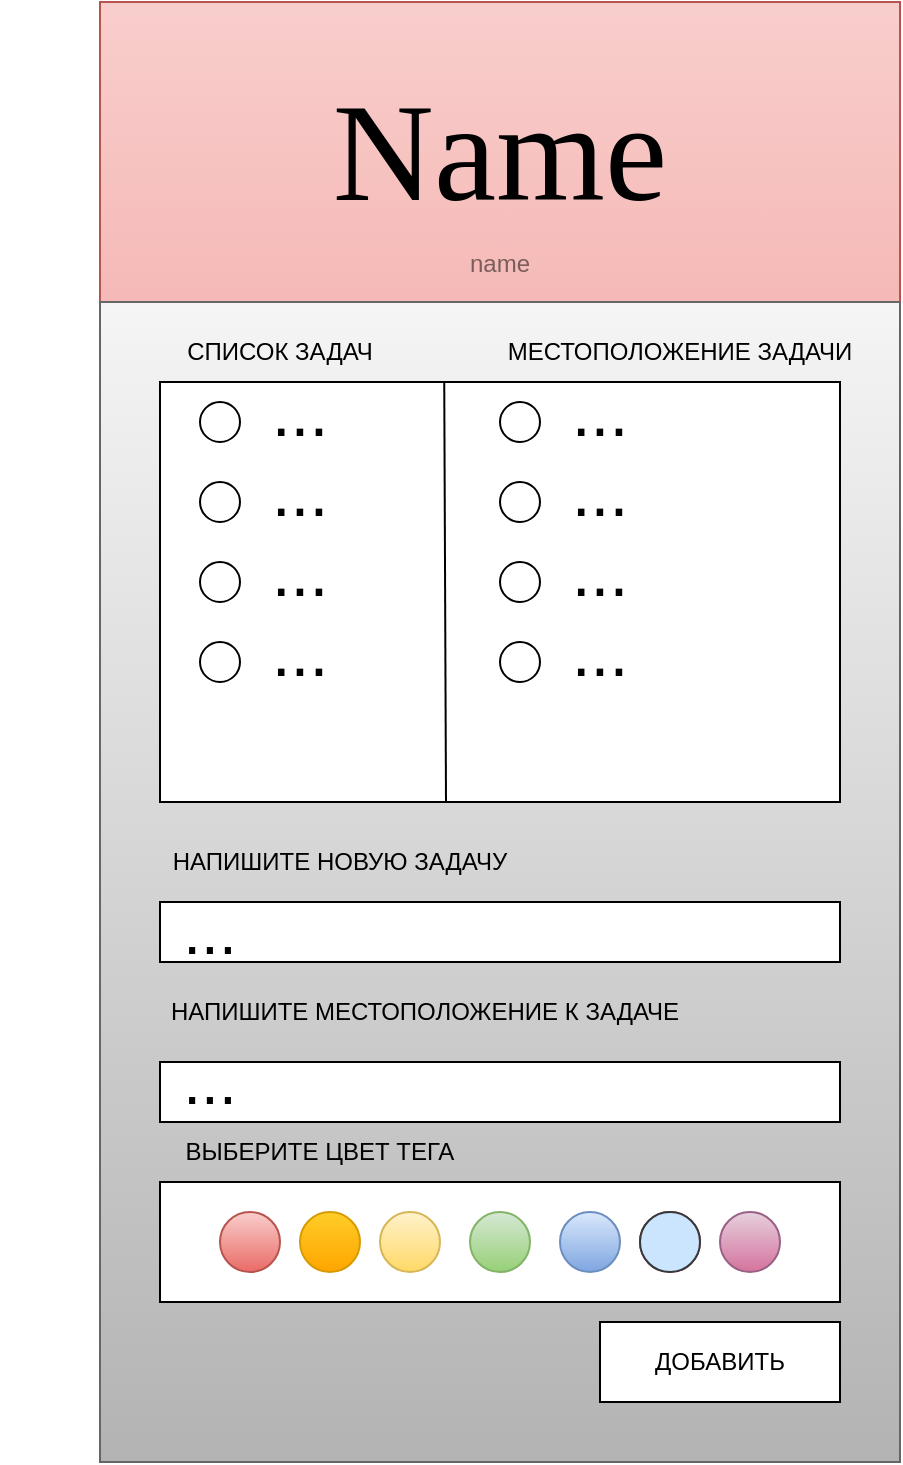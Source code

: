 <mxfile version="28.2.5">
  <diagram name="Страница — 1" id="H75oZ6ihoNgn9VcKOOQY">
    <mxGraphModel dx="1378" dy="794" grid="1" gridSize="10" guides="1" tooltips="1" connect="1" arrows="1" fold="1" page="1" pageScale="1" pageWidth="827" pageHeight="1169" math="0" shadow="0">
      <root>
        <mxCell id="0" />
        <mxCell id="1" parent="0" />
        <mxCell id="rdrYBMOyjr8i79QidUvX-1" value="" style="rounded=0;whiteSpace=wrap;html=1;fillColor=#f8cecc;strokeColor=#b85450;gradientColor=#ea6b66;" vertex="1" parent="1">
          <mxGeometry x="200" y="40" width="400" height="720" as="geometry" />
        </mxCell>
        <mxCell id="rdrYBMOyjr8i79QidUvX-2" value="" style="rounded=0;whiteSpace=wrap;html=1;fillColor=#f5f5f5;gradientColor=#b3b3b3;strokeColor=#666666;" vertex="1" parent="1">
          <mxGeometry x="200" y="190" width="400" height="580" as="geometry" />
        </mxCell>
        <mxCell id="rdrYBMOyjr8i79QidUvX-3" value="&lt;font face=&quot;Georgia&quot;&gt;&lt;span style=&quot;font-size: 70px;&quot;&gt;Name&lt;/span&gt;&lt;/font&gt;" style="text;html=1;align=center;verticalAlign=middle;whiteSpace=wrap;rounded=0;shadow=1;glass=0;" vertex="1" parent="1">
          <mxGeometry x="255" y="60" width="290" height="110" as="geometry" />
        </mxCell>
        <mxCell id="rdrYBMOyjr8i79QidUvX-4" value="name" style="text;html=1;align=center;verticalAlign=middle;whiteSpace=wrap;rounded=0;glass=0;opacity=0;fillColor=default;textOpacity=50;" vertex="1" parent="1">
          <mxGeometry x="285" y="140" width="230" height="62" as="geometry" />
        </mxCell>
        <mxCell id="rdrYBMOyjr8i79QidUvX-5" value="" style="rounded=0;whiteSpace=wrap;html=1;" vertex="1" parent="1">
          <mxGeometry x="230" y="230" width="340" height="210" as="geometry" />
        </mxCell>
        <mxCell id="rdrYBMOyjr8i79QidUvX-6" value="" style="ellipse;whiteSpace=wrap;html=1;" vertex="1" parent="1">
          <mxGeometry x="250" y="240" width="20" height="20" as="geometry" />
        </mxCell>
        <mxCell id="rdrYBMOyjr8i79QidUvX-7" value="&lt;font style=&quot;font-size: 34px;&quot;&gt;...&lt;/font&gt;" style="text;html=1;align=center;verticalAlign=middle;whiteSpace=wrap;rounded=0;" vertex="1" parent="1">
          <mxGeometry x="270" y="230" width="60" height="30" as="geometry" />
        </mxCell>
        <mxCell id="rdrYBMOyjr8i79QidUvX-8" value="" style="rounded=0;whiteSpace=wrap;html=1;" vertex="1" parent="1">
          <mxGeometry x="230" y="490" width="340" height="30" as="geometry" />
        </mxCell>
        <mxCell id="rdrYBMOyjr8i79QidUvX-9" value="НАПИШИТЕ НОВУЮ ЗАДАЧУ" style="text;html=1;align=center;verticalAlign=middle;whiteSpace=wrap;rounded=0;" vertex="1" parent="1">
          <mxGeometry x="150" y="450" width="340" height="40" as="geometry" />
        </mxCell>
        <mxCell id="rdrYBMOyjr8i79QidUvX-10" value="ДОБАВИТЬ" style="rounded=0;whiteSpace=wrap;html=1;" vertex="1" parent="1">
          <mxGeometry x="450" y="700" width="120" height="40" as="geometry" />
        </mxCell>
        <mxCell id="rdrYBMOyjr8i79QidUvX-11" value="СПИСОК ЗАДАЧ" style="text;html=1;align=center;verticalAlign=middle;whiteSpace=wrap;rounded=0;" vertex="1" parent="1">
          <mxGeometry x="230" y="200" width="120" height="30" as="geometry" />
        </mxCell>
        <mxCell id="rdrYBMOyjr8i79QidUvX-12" value="" style="rounded=0;whiteSpace=wrap;html=1;" vertex="1" parent="1">
          <mxGeometry x="230" y="630" width="340" height="60" as="geometry" />
        </mxCell>
        <mxCell id="rdrYBMOyjr8i79QidUvX-13" value="" style="ellipse;whiteSpace=wrap;html=1;fillColor=#f8cecc;strokeColor=#b85450;gradientColor=#ea6b66;" vertex="1" parent="1">
          <mxGeometry x="260" y="645" width="30" height="30" as="geometry" />
        </mxCell>
        <mxCell id="rdrYBMOyjr8i79QidUvX-14" value="" style="ellipse;whiteSpace=wrap;html=1;fillColor=#ffcd28;strokeColor=#d79b00;gradientColor=#ffa500;" vertex="1" parent="1">
          <mxGeometry x="300" y="645" width="30" height="30" as="geometry" />
        </mxCell>
        <mxCell id="rdrYBMOyjr8i79QidUvX-15" value="" style="ellipse;whiteSpace=wrap;html=1;fillColor=#fff2cc;strokeColor=#d6b656;gradientColor=#ffd966;" vertex="1" parent="1">
          <mxGeometry x="340" y="645" width="30" height="30" as="geometry" />
        </mxCell>
        <mxCell id="rdrYBMOyjr8i79QidUvX-16" value="" style="ellipse;whiteSpace=wrap;html=1;fillColor=#d5e8d4;strokeColor=#82b366;gradientColor=#97d077;" vertex="1" parent="1">
          <mxGeometry x="385" y="645" width="30" height="30" as="geometry" />
        </mxCell>
        <mxCell id="rdrYBMOyjr8i79QidUvX-17" value="" style="ellipse;whiteSpace=wrap;html=1;fillColor=#dae8fc;strokeColor=#6c8ebf;gradientColor=#7ea6e0;" vertex="1" parent="1">
          <mxGeometry x="430" y="645" width="30" height="30" as="geometry" />
        </mxCell>
        <mxCell id="rdrYBMOyjr8i79QidUvX-18" value="" style="ellipse;whiteSpace=wrap;html=1;fillColor=#fad9d5;strokeColor=#ae4132;" vertex="1" parent="1">
          <mxGeometry x="470" y="645" width="30" height="30" as="geometry" />
        </mxCell>
        <mxCell id="rdrYBMOyjr8i79QidUvX-19" value="" style="ellipse;whiteSpace=wrap;html=1;fillColor=#cce5ff;strokeColor=#36393d;" vertex="1" parent="1">
          <mxGeometry x="470" y="645" width="30" height="30" as="geometry" />
        </mxCell>
        <mxCell id="rdrYBMOyjr8i79QidUvX-20" value="" style="ellipse;whiteSpace=wrap;html=1;fillColor=#e6d0de;strokeColor=#996185;gradientColor=#d5739d;" vertex="1" parent="1">
          <mxGeometry x="510" y="645" width="30" height="30" as="geometry" />
        </mxCell>
        <mxCell id="rdrYBMOyjr8i79QidUvX-21" value="ВЫБЕРИТЕ ЦВЕТ ТЕГА" style="text;html=1;align=center;verticalAlign=middle;whiteSpace=wrap;rounded=0;" vertex="1" parent="1">
          <mxGeometry x="230" y="600" width="160" height="30" as="geometry" />
        </mxCell>
        <mxCell id="rdrYBMOyjr8i79QidUvX-22" value="" style="ellipse;whiteSpace=wrap;html=1;" vertex="1" parent="1">
          <mxGeometry x="250" y="280" width="20" height="20" as="geometry" />
        </mxCell>
        <mxCell id="rdrYBMOyjr8i79QidUvX-23" value="&lt;font style=&quot;font-size: 34px;&quot;&gt;...&lt;/font&gt;" style="text;html=1;align=center;verticalAlign=middle;whiteSpace=wrap;rounded=0;" vertex="1" parent="1">
          <mxGeometry x="270" y="270" width="60" height="30" as="geometry" />
        </mxCell>
        <mxCell id="rdrYBMOyjr8i79QidUvX-24" value="" style="ellipse;whiteSpace=wrap;html=1;" vertex="1" parent="1">
          <mxGeometry x="250" y="320" width="20" height="20" as="geometry" />
        </mxCell>
        <mxCell id="rdrYBMOyjr8i79QidUvX-25" value="&lt;font style=&quot;font-size: 34px;&quot;&gt;...&lt;/font&gt;" style="text;html=1;align=center;verticalAlign=middle;whiteSpace=wrap;rounded=0;" vertex="1" parent="1">
          <mxGeometry x="270" y="310" width="60" height="30" as="geometry" />
        </mxCell>
        <mxCell id="rdrYBMOyjr8i79QidUvX-26" value="" style="ellipse;whiteSpace=wrap;html=1;" vertex="1" parent="1">
          <mxGeometry x="250" y="360" width="20" height="20" as="geometry" />
        </mxCell>
        <mxCell id="rdrYBMOyjr8i79QidUvX-27" value="&lt;font style=&quot;font-size: 34px;&quot;&gt;...&lt;/font&gt;" style="text;html=1;align=center;verticalAlign=middle;whiteSpace=wrap;rounded=0;" vertex="1" parent="1">
          <mxGeometry x="270" y="350" width="60" height="30" as="geometry" />
        </mxCell>
        <mxCell id="rdrYBMOyjr8i79QidUvX-28" value="&lt;font style=&quot;font-size: 32px;&quot;&gt;...&lt;/font&gt;" style="text;html=1;align=center;verticalAlign=middle;whiteSpace=wrap;rounded=0;" vertex="1" parent="1">
          <mxGeometry x="225" y="490" width="60" height="30" as="geometry" />
        </mxCell>
        <mxCell id="rdrYBMOyjr8i79QidUvX-29" value="МЕСТОПОЛОЖЕНИЕ ЗАДАЧИ" style="text;html=1;align=center;verticalAlign=middle;whiteSpace=wrap;rounded=0;" vertex="1" parent="1">
          <mxGeometry x="400" y="200" width="180" height="30" as="geometry" />
        </mxCell>
        <mxCell id="rdrYBMOyjr8i79QidUvX-32" value="" style="ellipse;whiteSpace=wrap;html=1;" vertex="1" parent="1">
          <mxGeometry x="400" y="240" width="20" height="20" as="geometry" />
        </mxCell>
        <mxCell id="rdrYBMOyjr8i79QidUvX-33" value="&lt;font style=&quot;font-size: 34px;&quot;&gt;...&lt;/font&gt;" style="text;html=1;align=center;verticalAlign=middle;whiteSpace=wrap;rounded=0;" vertex="1" parent="1">
          <mxGeometry x="420" y="230" width="60" height="30" as="geometry" />
        </mxCell>
        <mxCell id="rdrYBMOyjr8i79QidUvX-36" value="" style="ellipse;whiteSpace=wrap;html=1;" vertex="1" parent="1">
          <mxGeometry x="400" y="280" width="20" height="20" as="geometry" />
        </mxCell>
        <mxCell id="rdrYBMOyjr8i79QidUvX-37" value="&lt;font style=&quot;font-size: 34px;&quot;&gt;...&lt;/font&gt;" style="text;html=1;align=center;verticalAlign=middle;whiteSpace=wrap;rounded=0;" vertex="1" parent="1">
          <mxGeometry x="420" y="270" width="60" height="30" as="geometry" />
        </mxCell>
        <mxCell id="rdrYBMOyjr8i79QidUvX-38" value="" style="ellipse;whiteSpace=wrap;html=1;" vertex="1" parent="1">
          <mxGeometry x="400" y="320" width="20" height="20" as="geometry" />
        </mxCell>
        <mxCell id="rdrYBMOyjr8i79QidUvX-39" value="&lt;font style=&quot;font-size: 34px;&quot;&gt;...&lt;/font&gt;" style="text;html=1;align=center;verticalAlign=middle;whiteSpace=wrap;rounded=0;" vertex="1" parent="1">
          <mxGeometry x="420" y="310" width="60" height="30" as="geometry" />
        </mxCell>
        <mxCell id="rdrYBMOyjr8i79QidUvX-40" value="" style="ellipse;whiteSpace=wrap;html=1;" vertex="1" parent="1">
          <mxGeometry x="400" y="360" width="20" height="20" as="geometry" />
        </mxCell>
        <mxCell id="rdrYBMOyjr8i79QidUvX-41" value="&lt;font style=&quot;font-size: 34px;&quot;&gt;...&lt;/font&gt;" style="text;html=1;align=center;verticalAlign=middle;whiteSpace=wrap;rounded=0;" vertex="1" parent="1">
          <mxGeometry x="420" y="350" width="60" height="30" as="geometry" />
        </mxCell>
        <mxCell id="rdrYBMOyjr8i79QidUvX-45" value="" style="rounded=0;whiteSpace=wrap;html=1;" vertex="1" parent="1">
          <mxGeometry x="230" y="570" width="340" height="30" as="geometry" />
        </mxCell>
        <mxCell id="rdrYBMOyjr8i79QidUvX-46" value="&lt;font style=&quot;font-size: 32px;&quot;&gt;...&lt;/font&gt;" style="text;html=1;align=center;verticalAlign=middle;whiteSpace=wrap;rounded=0;" vertex="1" parent="1">
          <mxGeometry x="225" y="565" width="60" height="30" as="geometry" />
        </mxCell>
        <mxCell id="rdrYBMOyjr8i79QidUvX-47" value="НАПИШИТЕ МЕСТОПОЛОЖЕНИЕ К ЗАДАЧЕ" style="text;html=1;align=center;verticalAlign=middle;whiteSpace=wrap;rounded=0;" vertex="1" parent="1">
          <mxGeometry x="225" y="530" width="275" height="30" as="geometry" />
        </mxCell>
        <mxCell id="rdrYBMOyjr8i79QidUvX-48" value="" style="endArrow=none;html=1;rounded=0;entryX=0.418;entryY=0;entryDx=0;entryDy=0;entryPerimeter=0;" edge="1" parent="1" target="rdrYBMOyjr8i79QidUvX-5">
          <mxGeometry width="50" height="50" relative="1" as="geometry">
            <mxPoint x="373" y="440" as="sourcePoint" />
            <mxPoint x="370" y="240" as="targetPoint" />
          </mxGeometry>
        </mxCell>
      </root>
    </mxGraphModel>
  </diagram>
</mxfile>
